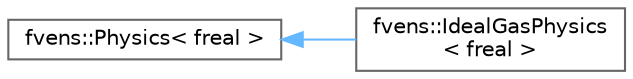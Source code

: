 digraph "Graphical Class Hierarchy"
{
 // LATEX_PDF_SIZE
  bgcolor="transparent";
  edge [fontname=Helvetica,fontsize=10,labelfontname=Helvetica,labelfontsize=10];
  node [fontname=Helvetica,fontsize=10,shape=box,height=0.2,width=0.4];
  rankdir="LR";
  Node0 [id="Node000000",label="fvens::Physics\< freal \>",height=0.2,width=0.4,color="grey40", fillcolor="white", style="filled",URL="$classfvens_1_1Physics.html",tooltip=" "];
  Node0 -> Node1 [id="edge29_Node000000_Node000001",dir="back",color="steelblue1",style="solid",tooltip=" "];
  Node1 [id="Node000001",label="fvens::IdealGasPhysics\l\< freal \>",height=0.2,width=0.4,color="grey40", fillcolor="white", style="filled",URL="$classfvens_1_1IdealGasPhysics.html",tooltip=" "];
}
